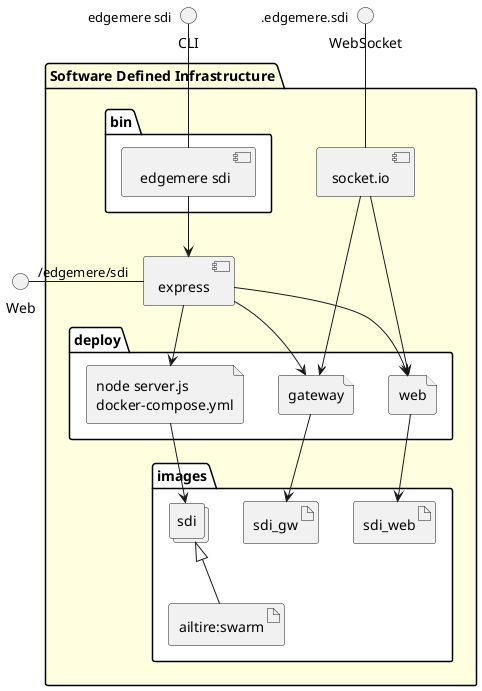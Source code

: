 @startuml
  interface CLI
  interface Web
  interface WebSocket
package "Software Defined Infrastructure" #lightyellow {
  component express as REST
  component socket.io as socket
  folder bin #ffffff {
    component " edgemere sdi" as binName
  }
  binName --> REST

  folder deploy #ffffff {
      file "node server.js\ndocker-compose.yml" as sdi_container
      REST --> sdi_container

  
    file "web" as web_container
    REST --> web_container
    socket ---> web_container
  
    file "gateway" as gateway_container
    REST --> gateway_container
    socket ---> gateway_container
  
  }
  folder images #ffffff {
    collections "sdi" as sdiimage
    artifact "ailtire:swarm" as ailtireswarm
    sdiimage <|-- ailtireswarm
    sdi_container --> sdiimage

  
      artifact sdi_web
      web_container --> sdi_web
    
      artifact sdi_gw
      gateway_container --> sdi_gw
    
  }
}
CLI " edgemere sdi" -- binName
Web "/edgemere/sdi" - REST
WebSocket ".edgemere.sdi" -- socket

@enduml
